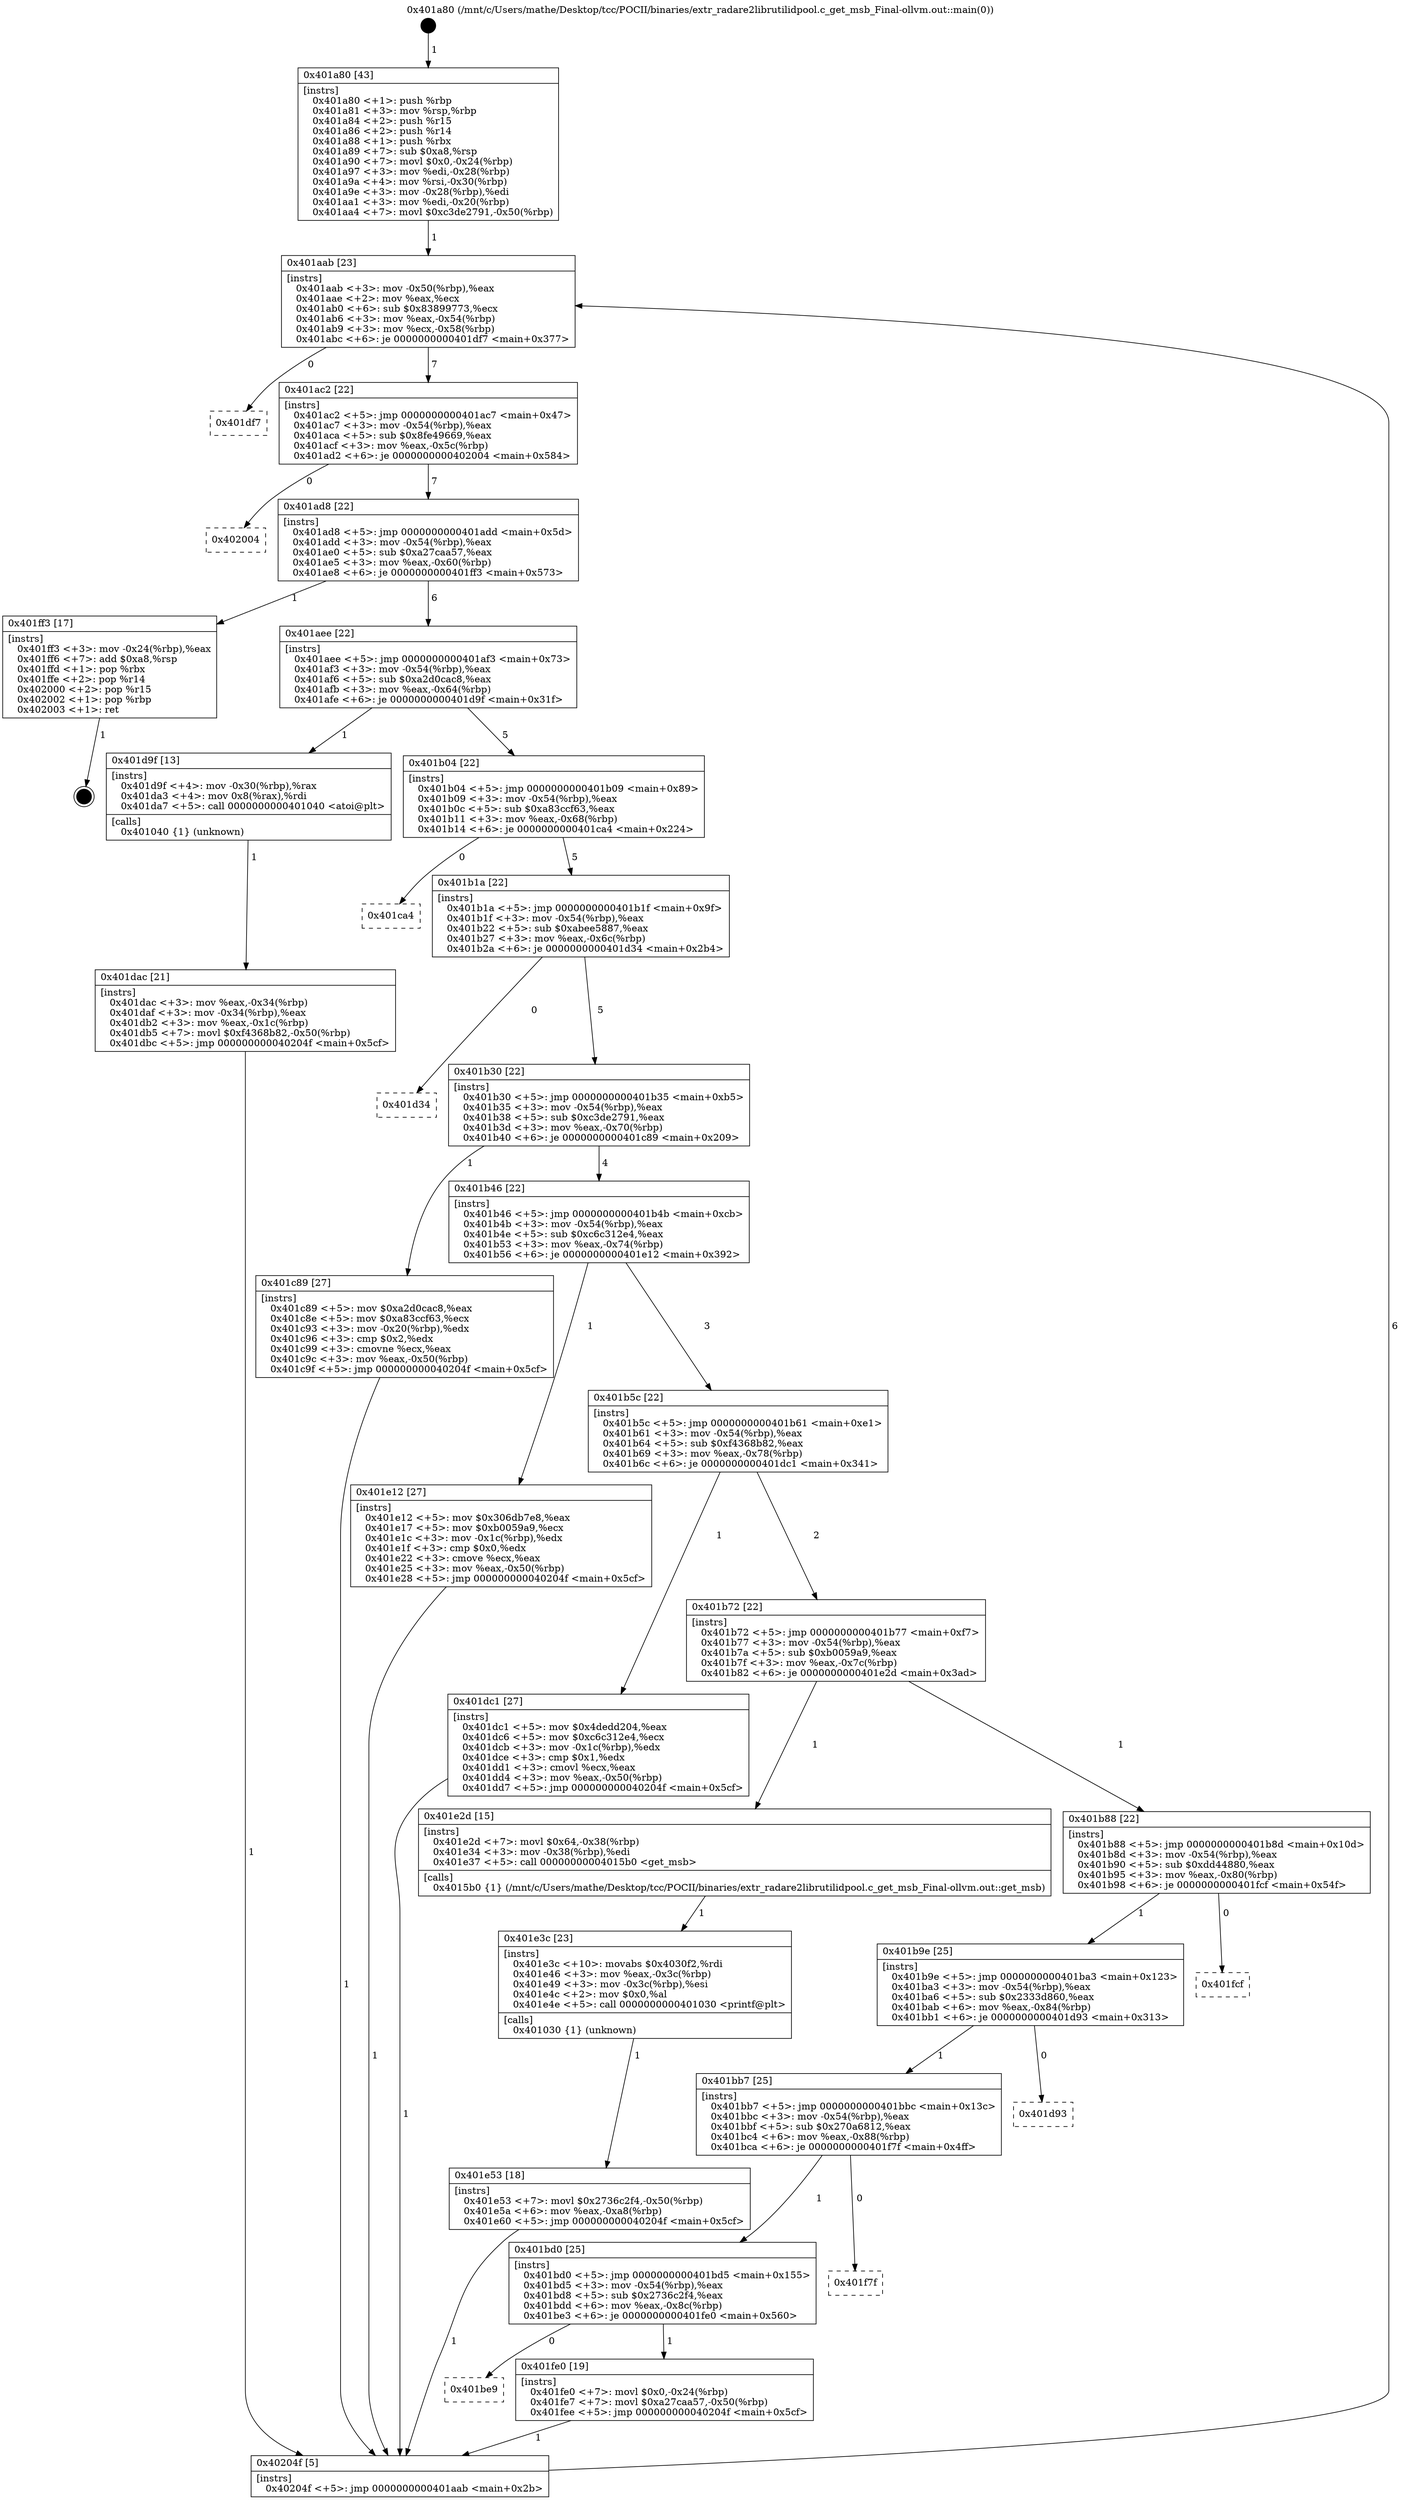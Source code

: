 digraph "0x401a80" {
  label = "0x401a80 (/mnt/c/Users/mathe/Desktop/tcc/POCII/binaries/extr_radare2librutilidpool.c_get_msb_Final-ollvm.out::main(0))"
  labelloc = "t"
  node[shape=record]

  Entry [label="",width=0.3,height=0.3,shape=circle,fillcolor=black,style=filled]
  "0x401aab" [label="{
     0x401aab [23]\l
     | [instrs]\l
     &nbsp;&nbsp;0x401aab \<+3\>: mov -0x50(%rbp),%eax\l
     &nbsp;&nbsp;0x401aae \<+2\>: mov %eax,%ecx\l
     &nbsp;&nbsp;0x401ab0 \<+6\>: sub $0x83899773,%ecx\l
     &nbsp;&nbsp;0x401ab6 \<+3\>: mov %eax,-0x54(%rbp)\l
     &nbsp;&nbsp;0x401ab9 \<+3\>: mov %ecx,-0x58(%rbp)\l
     &nbsp;&nbsp;0x401abc \<+6\>: je 0000000000401df7 \<main+0x377\>\l
  }"]
  "0x401df7" [label="{
     0x401df7\l
  }", style=dashed]
  "0x401ac2" [label="{
     0x401ac2 [22]\l
     | [instrs]\l
     &nbsp;&nbsp;0x401ac2 \<+5\>: jmp 0000000000401ac7 \<main+0x47\>\l
     &nbsp;&nbsp;0x401ac7 \<+3\>: mov -0x54(%rbp),%eax\l
     &nbsp;&nbsp;0x401aca \<+5\>: sub $0x8fe49669,%eax\l
     &nbsp;&nbsp;0x401acf \<+3\>: mov %eax,-0x5c(%rbp)\l
     &nbsp;&nbsp;0x401ad2 \<+6\>: je 0000000000402004 \<main+0x584\>\l
  }"]
  Exit [label="",width=0.3,height=0.3,shape=circle,fillcolor=black,style=filled,peripheries=2]
  "0x402004" [label="{
     0x402004\l
  }", style=dashed]
  "0x401ad8" [label="{
     0x401ad8 [22]\l
     | [instrs]\l
     &nbsp;&nbsp;0x401ad8 \<+5\>: jmp 0000000000401add \<main+0x5d\>\l
     &nbsp;&nbsp;0x401add \<+3\>: mov -0x54(%rbp),%eax\l
     &nbsp;&nbsp;0x401ae0 \<+5\>: sub $0xa27caa57,%eax\l
     &nbsp;&nbsp;0x401ae5 \<+3\>: mov %eax,-0x60(%rbp)\l
     &nbsp;&nbsp;0x401ae8 \<+6\>: je 0000000000401ff3 \<main+0x573\>\l
  }"]
  "0x401be9" [label="{
     0x401be9\l
  }", style=dashed]
  "0x401ff3" [label="{
     0x401ff3 [17]\l
     | [instrs]\l
     &nbsp;&nbsp;0x401ff3 \<+3\>: mov -0x24(%rbp),%eax\l
     &nbsp;&nbsp;0x401ff6 \<+7\>: add $0xa8,%rsp\l
     &nbsp;&nbsp;0x401ffd \<+1\>: pop %rbx\l
     &nbsp;&nbsp;0x401ffe \<+2\>: pop %r14\l
     &nbsp;&nbsp;0x402000 \<+2\>: pop %r15\l
     &nbsp;&nbsp;0x402002 \<+1\>: pop %rbp\l
     &nbsp;&nbsp;0x402003 \<+1\>: ret\l
  }"]
  "0x401aee" [label="{
     0x401aee [22]\l
     | [instrs]\l
     &nbsp;&nbsp;0x401aee \<+5\>: jmp 0000000000401af3 \<main+0x73\>\l
     &nbsp;&nbsp;0x401af3 \<+3\>: mov -0x54(%rbp),%eax\l
     &nbsp;&nbsp;0x401af6 \<+5\>: sub $0xa2d0cac8,%eax\l
     &nbsp;&nbsp;0x401afb \<+3\>: mov %eax,-0x64(%rbp)\l
     &nbsp;&nbsp;0x401afe \<+6\>: je 0000000000401d9f \<main+0x31f\>\l
  }"]
  "0x401fe0" [label="{
     0x401fe0 [19]\l
     | [instrs]\l
     &nbsp;&nbsp;0x401fe0 \<+7\>: movl $0x0,-0x24(%rbp)\l
     &nbsp;&nbsp;0x401fe7 \<+7\>: movl $0xa27caa57,-0x50(%rbp)\l
     &nbsp;&nbsp;0x401fee \<+5\>: jmp 000000000040204f \<main+0x5cf\>\l
  }"]
  "0x401d9f" [label="{
     0x401d9f [13]\l
     | [instrs]\l
     &nbsp;&nbsp;0x401d9f \<+4\>: mov -0x30(%rbp),%rax\l
     &nbsp;&nbsp;0x401da3 \<+4\>: mov 0x8(%rax),%rdi\l
     &nbsp;&nbsp;0x401da7 \<+5\>: call 0000000000401040 \<atoi@plt\>\l
     | [calls]\l
     &nbsp;&nbsp;0x401040 \{1\} (unknown)\l
  }"]
  "0x401b04" [label="{
     0x401b04 [22]\l
     | [instrs]\l
     &nbsp;&nbsp;0x401b04 \<+5\>: jmp 0000000000401b09 \<main+0x89\>\l
     &nbsp;&nbsp;0x401b09 \<+3\>: mov -0x54(%rbp),%eax\l
     &nbsp;&nbsp;0x401b0c \<+5\>: sub $0xa83ccf63,%eax\l
     &nbsp;&nbsp;0x401b11 \<+3\>: mov %eax,-0x68(%rbp)\l
     &nbsp;&nbsp;0x401b14 \<+6\>: je 0000000000401ca4 \<main+0x224\>\l
  }"]
  "0x401bd0" [label="{
     0x401bd0 [25]\l
     | [instrs]\l
     &nbsp;&nbsp;0x401bd0 \<+5\>: jmp 0000000000401bd5 \<main+0x155\>\l
     &nbsp;&nbsp;0x401bd5 \<+3\>: mov -0x54(%rbp),%eax\l
     &nbsp;&nbsp;0x401bd8 \<+5\>: sub $0x2736c2f4,%eax\l
     &nbsp;&nbsp;0x401bdd \<+6\>: mov %eax,-0x8c(%rbp)\l
     &nbsp;&nbsp;0x401be3 \<+6\>: je 0000000000401fe0 \<main+0x560\>\l
  }"]
  "0x401ca4" [label="{
     0x401ca4\l
  }", style=dashed]
  "0x401b1a" [label="{
     0x401b1a [22]\l
     | [instrs]\l
     &nbsp;&nbsp;0x401b1a \<+5\>: jmp 0000000000401b1f \<main+0x9f\>\l
     &nbsp;&nbsp;0x401b1f \<+3\>: mov -0x54(%rbp),%eax\l
     &nbsp;&nbsp;0x401b22 \<+5\>: sub $0xabee5887,%eax\l
     &nbsp;&nbsp;0x401b27 \<+3\>: mov %eax,-0x6c(%rbp)\l
     &nbsp;&nbsp;0x401b2a \<+6\>: je 0000000000401d34 \<main+0x2b4\>\l
  }"]
  "0x401f7f" [label="{
     0x401f7f\l
  }", style=dashed]
  "0x401d34" [label="{
     0x401d34\l
  }", style=dashed]
  "0x401b30" [label="{
     0x401b30 [22]\l
     | [instrs]\l
     &nbsp;&nbsp;0x401b30 \<+5\>: jmp 0000000000401b35 \<main+0xb5\>\l
     &nbsp;&nbsp;0x401b35 \<+3\>: mov -0x54(%rbp),%eax\l
     &nbsp;&nbsp;0x401b38 \<+5\>: sub $0xc3de2791,%eax\l
     &nbsp;&nbsp;0x401b3d \<+3\>: mov %eax,-0x70(%rbp)\l
     &nbsp;&nbsp;0x401b40 \<+6\>: je 0000000000401c89 \<main+0x209\>\l
  }"]
  "0x401bb7" [label="{
     0x401bb7 [25]\l
     | [instrs]\l
     &nbsp;&nbsp;0x401bb7 \<+5\>: jmp 0000000000401bbc \<main+0x13c\>\l
     &nbsp;&nbsp;0x401bbc \<+3\>: mov -0x54(%rbp),%eax\l
     &nbsp;&nbsp;0x401bbf \<+5\>: sub $0x270a6812,%eax\l
     &nbsp;&nbsp;0x401bc4 \<+6\>: mov %eax,-0x88(%rbp)\l
     &nbsp;&nbsp;0x401bca \<+6\>: je 0000000000401f7f \<main+0x4ff\>\l
  }"]
  "0x401c89" [label="{
     0x401c89 [27]\l
     | [instrs]\l
     &nbsp;&nbsp;0x401c89 \<+5\>: mov $0xa2d0cac8,%eax\l
     &nbsp;&nbsp;0x401c8e \<+5\>: mov $0xa83ccf63,%ecx\l
     &nbsp;&nbsp;0x401c93 \<+3\>: mov -0x20(%rbp),%edx\l
     &nbsp;&nbsp;0x401c96 \<+3\>: cmp $0x2,%edx\l
     &nbsp;&nbsp;0x401c99 \<+3\>: cmovne %ecx,%eax\l
     &nbsp;&nbsp;0x401c9c \<+3\>: mov %eax,-0x50(%rbp)\l
     &nbsp;&nbsp;0x401c9f \<+5\>: jmp 000000000040204f \<main+0x5cf\>\l
  }"]
  "0x401b46" [label="{
     0x401b46 [22]\l
     | [instrs]\l
     &nbsp;&nbsp;0x401b46 \<+5\>: jmp 0000000000401b4b \<main+0xcb\>\l
     &nbsp;&nbsp;0x401b4b \<+3\>: mov -0x54(%rbp),%eax\l
     &nbsp;&nbsp;0x401b4e \<+5\>: sub $0xc6c312e4,%eax\l
     &nbsp;&nbsp;0x401b53 \<+3\>: mov %eax,-0x74(%rbp)\l
     &nbsp;&nbsp;0x401b56 \<+6\>: je 0000000000401e12 \<main+0x392\>\l
  }"]
  "0x40204f" [label="{
     0x40204f [5]\l
     | [instrs]\l
     &nbsp;&nbsp;0x40204f \<+5\>: jmp 0000000000401aab \<main+0x2b\>\l
  }"]
  "0x401a80" [label="{
     0x401a80 [43]\l
     | [instrs]\l
     &nbsp;&nbsp;0x401a80 \<+1\>: push %rbp\l
     &nbsp;&nbsp;0x401a81 \<+3\>: mov %rsp,%rbp\l
     &nbsp;&nbsp;0x401a84 \<+2\>: push %r15\l
     &nbsp;&nbsp;0x401a86 \<+2\>: push %r14\l
     &nbsp;&nbsp;0x401a88 \<+1\>: push %rbx\l
     &nbsp;&nbsp;0x401a89 \<+7\>: sub $0xa8,%rsp\l
     &nbsp;&nbsp;0x401a90 \<+7\>: movl $0x0,-0x24(%rbp)\l
     &nbsp;&nbsp;0x401a97 \<+3\>: mov %edi,-0x28(%rbp)\l
     &nbsp;&nbsp;0x401a9a \<+4\>: mov %rsi,-0x30(%rbp)\l
     &nbsp;&nbsp;0x401a9e \<+3\>: mov -0x28(%rbp),%edi\l
     &nbsp;&nbsp;0x401aa1 \<+3\>: mov %edi,-0x20(%rbp)\l
     &nbsp;&nbsp;0x401aa4 \<+7\>: movl $0xc3de2791,-0x50(%rbp)\l
  }"]
  "0x401dac" [label="{
     0x401dac [21]\l
     | [instrs]\l
     &nbsp;&nbsp;0x401dac \<+3\>: mov %eax,-0x34(%rbp)\l
     &nbsp;&nbsp;0x401daf \<+3\>: mov -0x34(%rbp),%eax\l
     &nbsp;&nbsp;0x401db2 \<+3\>: mov %eax,-0x1c(%rbp)\l
     &nbsp;&nbsp;0x401db5 \<+7\>: movl $0xf4368b82,-0x50(%rbp)\l
     &nbsp;&nbsp;0x401dbc \<+5\>: jmp 000000000040204f \<main+0x5cf\>\l
  }"]
  "0x401d93" [label="{
     0x401d93\l
  }", style=dashed]
  "0x401e12" [label="{
     0x401e12 [27]\l
     | [instrs]\l
     &nbsp;&nbsp;0x401e12 \<+5\>: mov $0x306db7e8,%eax\l
     &nbsp;&nbsp;0x401e17 \<+5\>: mov $0xb0059a9,%ecx\l
     &nbsp;&nbsp;0x401e1c \<+3\>: mov -0x1c(%rbp),%edx\l
     &nbsp;&nbsp;0x401e1f \<+3\>: cmp $0x0,%edx\l
     &nbsp;&nbsp;0x401e22 \<+3\>: cmove %ecx,%eax\l
     &nbsp;&nbsp;0x401e25 \<+3\>: mov %eax,-0x50(%rbp)\l
     &nbsp;&nbsp;0x401e28 \<+5\>: jmp 000000000040204f \<main+0x5cf\>\l
  }"]
  "0x401b5c" [label="{
     0x401b5c [22]\l
     | [instrs]\l
     &nbsp;&nbsp;0x401b5c \<+5\>: jmp 0000000000401b61 \<main+0xe1\>\l
     &nbsp;&nbsp;0x401b61 \<+3\>: mov -0x54(%rbp),%eax\l
     &nbsp;&nbsp;0x401b64 \<+5\>: sub $0xf4368b82,%eax\l
     &nbsp;&nbsp;0x401b69 \<+3\>: mov %eax,-0x78(%rbp)\l
     &nbsp;&nbsp;0x401b6c \<+6\>: je 0000000000401dc1 \<main+0x341\>\l
  }"]
  "0x401b9e" [label="{
     0x401b9e [25]\l
     | [instrs]\l
     &nbsp;&nbsp;0x401b9e \<+5\>: jmp 0000000000401ba3 \<main+0x123\>\l
     &nbsp;&nbsp;0x401ba3 \<+3\>: mov -0x54(%rbp),%eax\l
     &nbsp;&nbsp;0x401ba6 \<+5\>: sub $0x2333d860,%eax\l
     &nbsp;&nbsp;0x401bab \<+6\>: mov %eax,-0x84(%rbp)\l
     &nbsp;&nbsp;0x401bb1 \<+6\>: je 0000000000401d93 \<main+0x313\>\l
  }"]
  "0x401dc1" [label="{
     0x401dc1 [27]\l
     | [instrs]\l
     &nbsp;&nbsp;0x401dc1 \<+5\>: mov $0x4dedd204,%eax\l
     &nbsp;&nbsp;0x401dc6 \<+5\>: mov $0xc6c312e4,%ecx\l
     &nbsp;&nbsp;0x401dcb \<+3\>: mov -0x1c(%rbp),%edx\l
     &nbsp;&nbsp;0x401dce \<+3\>: cmp $0x1,%edx\l
     &nbsp;&nbsp;0x401dd1 \<+3\>: cmovl %ecx,%eax\l
     &nbsp;&nbsp;0x401dd4 \<+3\>: mov %eax,-0x50(%rbp)\l
     &nbsp;&nbsp;0x401dd7 \<+5\>: jmp 000000000040204f \<main+0x5cf\>\l
  }"]
  "0x401b72" [label="{
     0x401b72 [22]\l
     | [instrs]\l
     &nbsp;&nbsp;0x401b72 \<+5\>: jmp 0000000000401b77 \<main+0xf7\>\l
     &nbsp;&nbsp;0x401b77 \<+3\>: mov -0x54(%rbp),%eax\l
     &nbsp;&nbsp;0x401b7a \<+5\>: sub $0xb0059a9,%eax\l
     &nbsp;&nbsp;0x401b7f \<+3\>: mov %eax,-0x7c(%rbp)\l
     &nbsp;&nbsp;0x401b82 \<+6\>: je 0000000000401e2d \<main+0x3ad\>\l
  }"]
  "0x401fcf" [label="{
     0x401fcf\l
  }", style=dashed]
  "0x401e2d" [label="{
     0x401e2d [15]\l
     | [instrs]\l
     &nbsp;&nbsp;0x401e2d \<+7\>: movl $0x64,-0x38(%rbp)\l
     &nbsp;&nbsp;0x401e34 \<+3\>: mov -0x38(%rbp),%edi\l
     &nbsp;&nbsp;0x401e37 \<+5\>: call 00000000004015b0 \<get_msb\>\l
     | [calls]\l
     &nbsp;&nbsp;0x4015b0 \{1\} (/mnt/c/Users/mathe/Desktop/tcc/POCII/binaries/extr_radare2librutilidpool.c_get_msb_Final-ollvm.out::get_msb)\l
  }"]
  "0x401b88" [label="{
     0x401b88 [22]\l
     | [instrs]\l
     &nbsp;&nbsp;0x401b88 \<+5\>: jmp 0000000000401b8d \<main+0x10d\>\l
     &nbsp;&nbsp;0x401b8d \<+3\>: mov -0x54(%rbp),%eax\l
     &nbsp;&nbsp;0x401b90 \<+5\>: sub $0xdd44880,%eax\l
     &nbsp;&nbsp;0x401b95 \<+3\>: mov %eax,-0x80(%rbp)\l
     &nbsp;&nbsp;0x401b98 \<+6\>: je 0000000000401fcf \<main+0x54f\>\l
  }"]
  "0x401e3c" [label="{
     0x401e3c [23]\l
     | [instrs]\l
     &nbsp;&nbsp;0x401e3c \<+10\>: movabs $0x4030f2,%rdi\l
     &nbsp;&nbsp;0x401e46 \<+3\>: mov %eax,-0x3c(%rbp)\l
     &nbsp;&nbsp;0x401e49 \<+3\>: mov -0x3c(%rbp),%esi\l
     &nbsp;&nbsp;0x401e4c \<+2\>: mov $0x0,%al\l
     &nbsp;&nbsp;0x401e4e \<+5\>: call 0000000000401030 \<printf@plt\>\l
     | [calls]\l
     &nbsp;&nbsp;0x401030 \{1\} (unknown)\l
  }"]
  "0x401e53" [label="{
     0x401e53 [18]\l
     | [instrs]\l
     &nbsp;&nbsp;0x401e53 \<+7\>: movl $0x2736c2f4,-0x50(%rbp)\l
     &nbsp;&nbsp;0x401e5a \<+6\>: mov %eax,-0xa8(%rbp)\l
     &nbsp;&nbsp;0x401e60 \<+5\>: jmp 000000000040204f \<main+0x5cf\>\l
  }"]
  Entry -> "0x401a80" [label=" 1"]
  "0x401aab" -> "0x401df7" [label=" 0"]
  "0x401aab" -> "0x401ac2" [label=" 7"]
  "0x401ff3" -> Exit [label=" 1"]
  "0x401ac2" -> "0x402004" [label=" 0"]
  "0x401ac2" -> "0x401ad8" [label=" 7"]
  "0x401fe0" -> "0x40204f" [label=" 1"]
  "0x401ad8" -> "0x401ff3" [label=" 1"]
  "0x401ad8" -> "0x401aee" [label=" 6"]
  "0x401bd0" -> "0x401be9" [label=" 0"]
  "0x401aee" -> "0x401d9f" [label=" 1"]
  "0x401aee" -> "0x401b04" [label=" 5"]
  "0x401bd0" -> "0x401fe0" [label=" 1"]
  "0x401b04" -> "0x401ca4" [label=" 0"]
  "0x401b04" -> "0x401b1a" [label=" 5"]
  "0x401bb7" -> "0x401bd0" [label=" 1"]
  "0x401b1a" -> "0x401d34" [label=" 0"]
  "0x401b1a" -> "0x401b30" [label=" 5"]
  "0x401bb7" -> "0x401f7f" [label=" 0"]
  "0x401b30" -> "0x401c89" [label=" 1"]
  "0x401b30" -> "0x401b46" [label=" 4"]
  "0x401c89" -> "0x40204f" [label=" 1"]
  "0x401a80" -> "0x401aab" [label=" 1"]
  "0x40204f" -> "0x401aab" [label=" 6"]
  "0x401d9f" -> "0x401dac" [label=" 1"]
  "0x401dac" -> "0x40204f" [label=" 1"]
  "0x401b9e" -> "0x401bb7" [label=" 1"]
  "0x401b46" -> "0x401e12" [label=" 1"]
  "0x401b46" -> "0x401b5c" [label=" 3"]
  "0x401b9e" -> "0x401d93" [label=" 0"]
  "0x401b5c" -> "0x401dc1" [label=" 1"]
  "0x401b5c" -> "0x401b72" [label=" 2"]
  "0x401dc1" -> "0x40204f" [label=" 1"]
  "0x401e12" -> "0x40204f" [label=" 1"]
  "0x401b88" -> "0x401b9e" [label=" 1"]
  "0x401b72" -> "0x401e2d" [label=" 1"]
  "0x401b72" -> "0x401b88" [label=" 1"]
  "0x401e2d" -> "0x401e3c" [label=" 1"]
  "0x401e3c" -> "0x401e53" [label=" 1"]
  "0x401e53" -> "0x40204f" [label=" 1"]
  "0x401b88" -> "0x401fcf" [label=" 0"]
}
